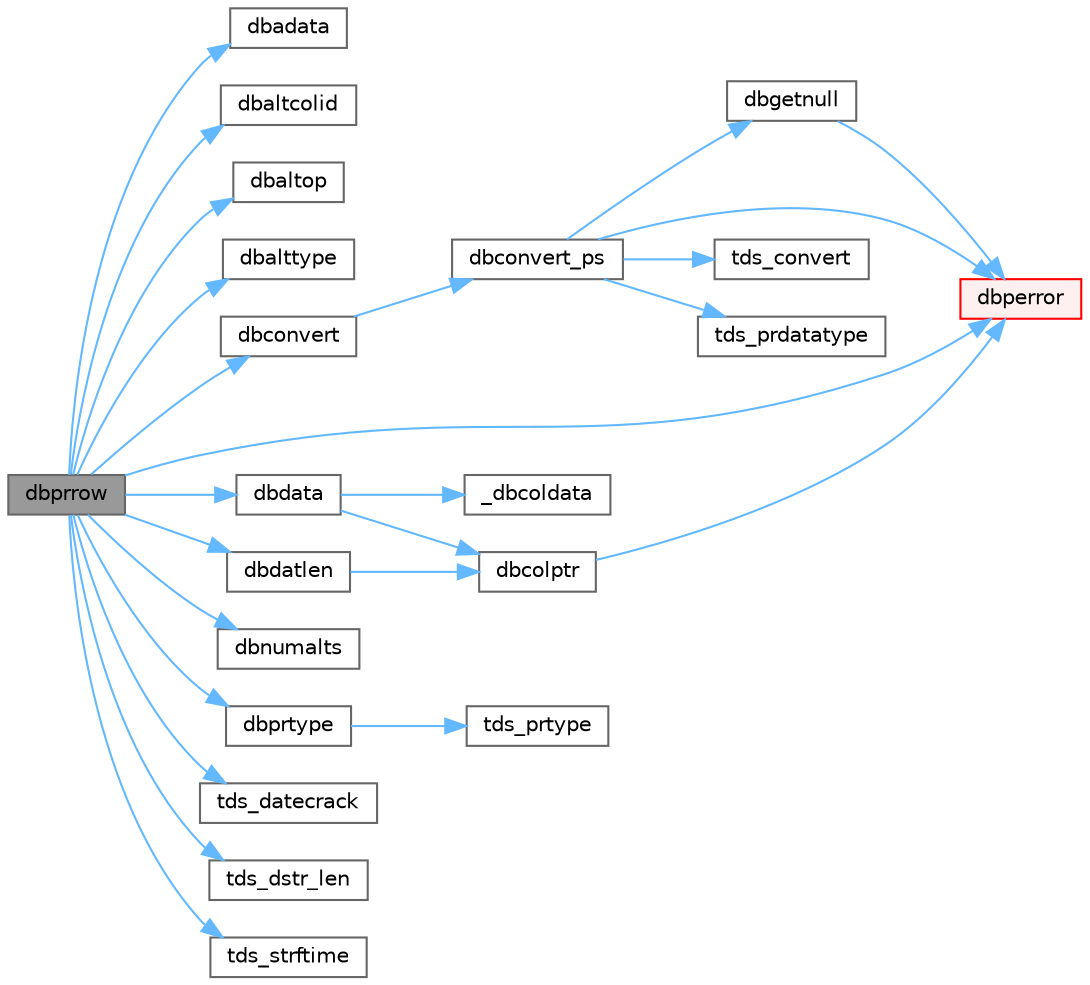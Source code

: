 digraph "dbprrow"
{
 // LATEX_PDF_SIZE
  bgcolor="transparent";
  edge [fontname=Helvetica,fontsize=10,labelfontname=Helvetica,labelfontsize=10];
  node [fontname=Helvetica,fontsize=10,shape=box,height=0.2,width=0.4];
  rankdir="LR";
  Node1 [id="Node000001",label="dbprrow",height=0.2,width=0.4,color="gray40", fillcolor="grey60", style="filled", fontcolor="black",tooltip="Print a result set to stdout."];
  Node1 -> Node2 [id="edge1_Node000001_Node000002",color="steelblue1",style="solid",tooltip=" "];
  Node2 [id="Node000002",label="dbadata",height=0.2,width=0.4,color="grey40", fillcolor="white", style="filled",URL="$a00575.html#ga19752b1feae34d9e7663eda6dde46192",tooltip="Get address of compute column data."];
  Node1 -> Node3 [id="edge2_Node000001_Node000003",color="steelblue1",style="solid",tooltip=" "];
  Node3 [id="Node000003",label="dbaltcolid",height=0.2,width=0.4,color="grey40", fillcolor="white", style="filled",URL="$a00575.html#gad10c9fd75a86c7a0ac375937df0e90a6",tooltip="Get column ID of a compute column."];
  Node1 -> Node4 [id="edge3_Node000001_Node000004",color="steelblue1",style="solid",tooltip=" "];
  Node4 [id="Node000004",label="dbaltop",height=0.2,width=0.4,color="grey40", fillcolor="white", style="filled",URL="$a00575.html#ga947837a5c8fd99898c043435945b668c",tooltip="Get aggregation operator for a compute column."];
  Node1 -> Node5 [id="edge4_Node000001_Node000005",color="steelblue1",style="solid",tooltip=" "];
  Node5 [id="Node000005",label="dbalttype",height=0.2,width=0.4,color="grey40", fillcolor="white", style="filled",URL="$a00575.html#gaa85171e020dc606f2bd3395ad1d3ab4f",tooltip="Get datatype for a compute column."];
  Node1 -> Node6 [id="edge5_Node000001_Node000006",color="steelblue1",style="solid",tooltip=" "];
  Node6 [id="Node000006",label="dbconvert",height=0.2,width=0.4,color="grey40", fillcolor="white", style="filled",URL="$a00575.html#ga32eb72f6fb3edb130e59fb3dd0766e7e",tooltip="cf."];
  Node6 -> Node7 [id="edge6_Node000006_Node000007",color="steelblue1",style="solid",tooltip=" "];
  Node7 [id="Node000007",label="dbconvert_ps",height=0.2,width=0.4,color="grey40", fillcolor="white", style="filled",URL="$a00575.html#ga8b00d5cdcaa20cba13fa2e03d52a443e",tooltip="Convert one datatype to another."];
  Node7 -> Node8 [id="edge7_Node000007_Node000008",color="steelblue1",style="solid",tooltip=" "];
  Node8 [id="Node000008",label="dbgetnull",height=0.2,width=0.4,color="grey40", fillcolor="white", style="filled",URL="$a00089.html#aea6a865806d454280126de940478c214",tooltip=" "];
  Node8 -> Node9 [id="edge8_Node000008_Node000009",color="steelblue1",style="solid",tooltip=" "];
  Node9 [id="Node000009",label="dbperror",height=0.2,width=0.4,color="red", fillcolor="#FFF0F0", style="filled",URL="$a00581.html#ga302a4ce6559b81808e3be51615cd1b67",tooltip="Call client-installed error handler."];
  Node7 -> Node9 [id="edge9_Node000007_Node000009",color="steelblue1",style="solid",tooltip=" "];
  Node7 -> Node12 [id="edge10_Node000007_Node000012",color="steelblue1",style="solid",tooltip=" "];
  Node12 [id="Node000012",label="tds_convert",height=0.2,width=0.4,color="grey40", fillcolor="white", style="filled",URL="$a00587.html#gad83c146aa5ba3f1515557d6b5248494a",tooltip="tds_convert convert a type to another."];
  Node7 -> Node13 [id="edge11_Node000007_Node000013",color="steelblue1",style="solid",tooltip=" "];
  Node13 [id="Node000013",label="tds_prdatatype",height=0.2,width=0.4,color="grey40", fillcolor="white", style="filled",URL="$a00089.html#ac7a199aaeb82935f6d1dda2be551a089",tooltip="Returns type in string."];
  Node1 -> Node14 [id="edge12_Node000001_Node000014",color="steelblue1",style="solid",tooltip=" "];
  Node14 [id="Node000014",label="dbdata",height=0.2,width=0.4,color="grey40", fillcolor="white", style="filled",URL="$a00575.html#ga1137a30014c6ebb6d6e9836581a09cff",tooltip="Get address of data in a regular result column."];
  Node14 -> Node15 [id="edge13_Node000014_Node000015",color="steelblue1",style="solid",tooltip=" "];
  Node15 [id="Node000015",label="_dbcoldata",height=0.2,width=0.4,color="grey40", fillcolor="white", style="filled",URL="$a00581.html#ga3c6f474c0662158f3100fe464bf077d9",tooltip="Return data from a column."];
  Node14 -> Node16 [id="edge14_Node000014_Node000016",color="steelblue1",style="solid",tooltip=" "];
  Node16 [id="Node000016",label="dbcolptr",height=0.2,width=0.4,color="grey40", fillcolor="white", style="filled",URL="$a00581.html#ga45d1c0fba44eafde5e156a70af5d6126",tooltip="Sanity checks for column-oriented functions."];
  Node16 -> Node9 [id="edge15_Node000016_Node000009",color="steelblue1",style="solid",tooltip=" "];
  Node1 -> Node17 [id="edge16_Node000001_Node000017",color="steelblue1",style="solid",tooltip=" "];
  Node17 [id="Node000017",label="dbdatlen",height=0.2,width=0.4,color="grey40", fillcolor="white", style="filled",URL="$a00575.html#gae666d141533126babb0235af21bdca0f",tooltip="Get size of current row's data in a regular result column."];
  Node17 -> Node16 [id="edge17_Node000017_Node000016",color="steelblue1",style="solid",tooltip=" "];
  Node1 -> Node18 [id="edge18_Node000001_Node000018",color="steelblue1",style="solid",tooltip=" "];
  Node18 [id="Node000018",label="dbnumalts",height=0.2,width=0.4,color="grey40", fillcolor="white", style="filled",URL="$a00575.html#ga67934deac3bebbf8238eff8c0559389a",tooltip="Get count of columns in a compute row."];
  Node1 -> Node9 [id="edge19_Node000001_Node000009",color="steelblue1",style="solid",tooltip=" "];
  Node1 -> Node19 [id="edge20_Node000001_Node000019",color="steelblue1",style="solid",tooltip=" "];
  Node19 [id="Node000019",label="dbprtype",height=0.2,width=0.4,color="grey40", fillcolor="white", style="filled",URL="$a00575.html#ga767fa9649ec421a1ac6c12d00397adb5",tooltip="Print a token value's name to a buffer."];
  Node19 -> Node20 [id="edge21_Node000019_Node000020",color="steelblue1",style="solid",tooltip=" "];
  Node20 [id="Node000020",label="tds_prtype",height=0.2,width=0.4,color="grey40", fillcolor="white", style="filled",URL="$a00592.html#ga307f949194204f71f1a7e574424048b1",tooltip="Returns string representation of the given type."];
  Node1 -> Node21 [id="edge22_Node000001_Node000021",color="steelblue1",style="solid",tooltip=" "];
  Node21 [id="Node000021",label="tds_datecrack",height=0.2,width=0.4,color="grey40", fillcolor="white", style="filled",URL="$a00587.html#ga883855e6e3793de6684b21db39c756c4",tooltip="Convert from db date format to a structured date format."];
  Node1 -> Node22 [id="edge23_Node000001_Node000022",color="steelblue1",style="solid",tooltip=" "];
  Node22 [id="Node000022",label="tds_dstr_len",height=0.2,width=0.4,color="grey40", fillcolor="white", style="filled",URL="$a00593.html#ga396f139e4f886ac1b224a735138e73dd",tooltip="Returns the length of the string in bytes."];
  Node1 -> Node23 [id="edge24_Node000001_Node000023",color="steelblue1",style="solid",tooltip=" "];
  Node23 [id="Node000023",label="tds_strftime",height=0.2,width=0.4,color="grey40", fillcolor="white", style="filled",URL="$a00587.html#ga8c9652e8b1f3e56a3289fd71b12cee1d",tooltip="format a date string according to an \"extended\" strftime(3) formatting definition."];
}
